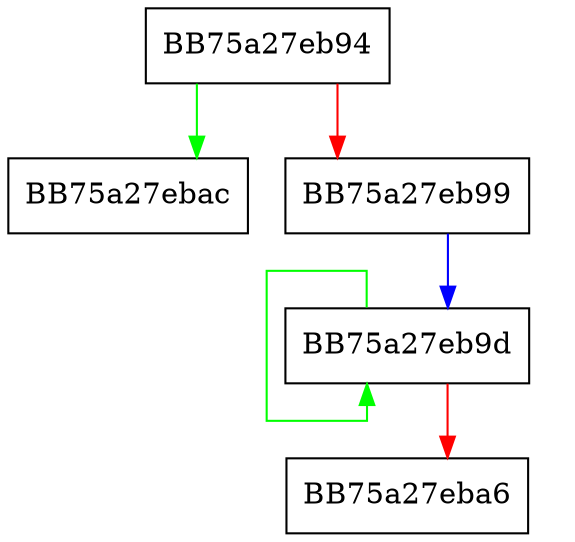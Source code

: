 digraph sqlite3Strlen30 {
  node [shape="box"];
  graph [splines=ortho];
  BB75a27eb94 -> BB75a27ebac [color="green"];
  BB75a27eb94 -> BB75a27eb99 [color="red"];
  BB75a27eb99 -> BB75a27eb9d [color="blue"];
  BB75a27eb9d -> BB75a27eb9d [color="green"];
  BB75a27eb9d -> BB75a27eba6 [color="red"];
}